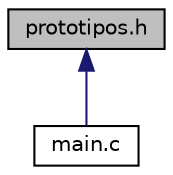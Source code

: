 digraph "prototipos.h"
{
 // LATEX_PDF_SIZE
  edge [fontname="Helvetica",fontsize="10",labelfontname="Helvetica",labelfontsize="10"];
  node [fontname="Helvetica",fontsize="10",shape=record];
  Node1 [label="prototipos.h",height=0.2,width=0.4,color="black", fillcolor="grey75", style="filled", fontcolor="black",tooltip="fichero cabecera que contiene los prototipos de las funciones"];
  Node1 -> Node2 [dir="back",color="midnightblue",fontsize="10",style="solid"];
  Node2 [label="main.c",height=0.2,width=0.4,color="black", fillcolor="white", style="filled",URL="$main_8c.html",tooltip="funcion main del programa"];
}
